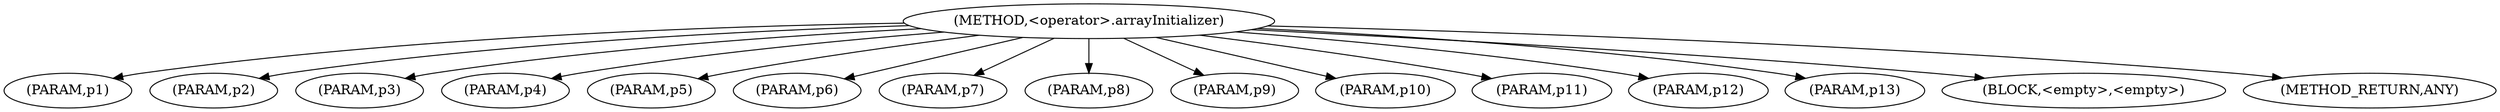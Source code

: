 digraph "&lt;operator&gt;.arrayInitializer" {  
"2094" [label = <(METHOD,&lt;operator&gt;.arrayInitializer)> ]
"2095" [label = <(PARAM,p1)> ]
"2096" [label = <(PARAM,p2)> ]
"2097" [label = <(PARAM,p3)> ]
"2098" [label = <(PARAM,p4)> ]
"2099" [label = <(PARAM,p5)> ]
"2100" [label = <(PARAM,p6)> ]
"2101" [label = <(PARAM,p7)> ]
"2102" [label = <(PARAM,p8)> ]
"2103" [label = <(PARAM,p9)> ]
"2104" [label = <(PARAM,p10)> ]
"2105" [label = <(PARAM,p11)> ]
"2106" [label = <(PARAM,p12)> ]
"2107" [label = <(PARAM,p13)> ]
"2108" [label = <(BLOCK,&lt;empty&gt;,&lt;empty&gt;)> ]
"2109" [label = <(METHOD_RETURN,ANY)> ]
  "2094" -> "2095" 
  "2094" -> "2108" 
  "2094" -> "2096" 
  "2094" -> "2109" 
  "2094" -> "2097" 
  "2094" -> "2098" 
  "2094" -> "2099" 
  "2094" -> "2100" 
  "2094" -> "2101" 
  "2094" -> "2102" 
  "2094" -> "2103" 
  "2094" -> "2104" 
  "2094" -> "2105" 
  "2094" -> "2106" 
  "2094" -> "2107" 
}
